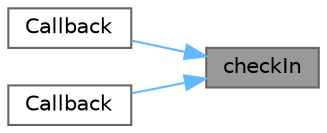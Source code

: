 digraph "checkIn"
{
 // LATEX_PDF_SIZE
  bgcolor="transparent";
  edge [fontname=Helvetica,fontsize=10,labelfontname=Helvetica,labelfontsize=10];
  node [fontname=Helvetica,fontsize=10,shape=box,height=0.2,width=0.4];
  rankdir="RL";
  Node1 [id="Node000001",label="checkIn",height=0.2,width=0.4,color="gray40", fillcolor="grey60", style="filled", fontcolor="black",tooltip=" "];
  Node1 -> Node2 [id="edge1_Node000001_Node000002",dir="back",color="steelblue1",style="solid",tooltip=" "];
  Node2 [id="Node000002",label="Callback",height=0.2,width=0.4,color="grey40", fillcolor="white", style="filled",URL="$classFoam_1_1Callback.html#af9d20dcc4678d2b5d2a90710f646a593",tooltip=" "];
  Node1 -> Node3 [id="edge2_Node000001_Node000003",dir="back",color="steelblue1",style="solid",tooltip=" "];
  Node3 [id="Node000003",label="Callback",height=0.2,width=0.4,color="grey40", fillcolor="white", style="filled",URL="$classFoam_1_1Callback.html#a4764aa265501969fdd381029ddc89f76",tooltip=" "];
}
